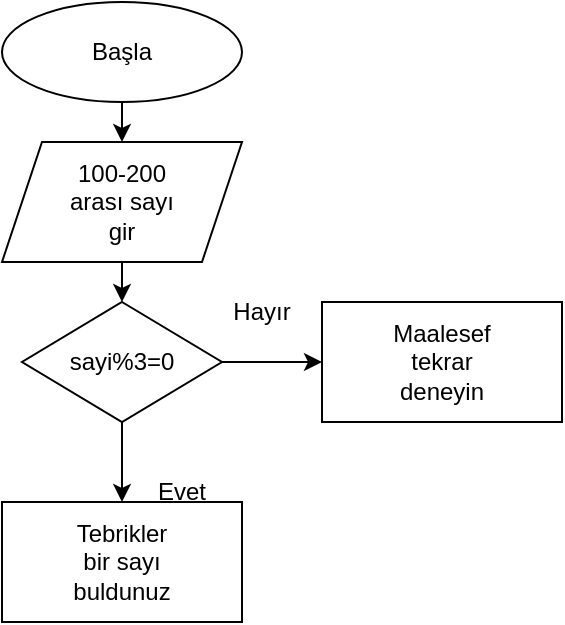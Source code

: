 <mxfile version="22.0.3" type="device">
  <diagram name="Sayfa -1" id="8xxCAztSG4lIxdELDiRu">
    <mxGraphModel dx="864" dy="516" grid="1" gridSize="10" guides="1" tooltips="1" connect="1" arrows="1" fold="1" page="1" pageScale="1" pageWidth="827" pageHeight="1169" math="0" shadow="0">
      <root>
        <mxCell id="0" />
        <mxCell id="1" parent="0" />
        <mxCell id="D6ma8R-yIpLSAzAlkqqw-1" value="" style="ellipse;whiteSpace=wrap;html=1;fontStyle=1" vertex="1" parent="1">
          <mxGeometry x="170" y="70" width="120" height="50" as="geometry" />
        </mxCell>
        <mxCell id="D6ma8R-yIpLSAzAlkqqw-2" value="Başla" style="text;html=1;strokeColor=none;fillColor=none;align=center;verticalAlign=middle;whiteSpace=wrap;rounded=0;" vertex="1" parent="1">
          <mxGeometry x="200" y="80" width="60" height="30" as="geometry" />
        </mxCell>
        <mxCell id="D6ma8R-yIpLSAzAlkqqw-4" value="" style="endArrow=classic;html=1;rounded=0;exitX=0.5;exitY=1;exitDx=0;exitDy=0;" edge="1" parent="1" source="D6ma8R-yIpLSAzAlkqqw-1" target="D6ma8R-yIpLSAzAlkqqw-6">
          <mxGeometry width="50" height="50" relative="1" as="geometry">
            <mxPoint x="190" y="170" as="sourcePoint" />
            <mxPoint x="230" y="170" as="targetPoint" />
            <Array as="points" />
          </mxGeometry>
        </mxCell>
        <mxCell id="D6ma8R-yIpLSAzAlkqqw-6" value="" style="shape=parallelogram;perimeter=parallelogramPerimeter;whiteSpace=wrap;html=1;fixedSize=1;" vertex="1" parent="1">
          <mxGeometry x="170" y="140" width="120" height="60" as="geometry" />
        </mxCell>
        <mxCell id="D6ma8R-yIpLSAzAlkqqw-7" value="100-200 arası sayı gir" style="text;html=1;strokeColor=none;fillColor=none;align=center;verticalAlign=middle;whiteSpace=wrap;rounded=0;" vertex="1" parent="1">
          <mxGeometry x="200" y="155" width="60" height="30" as="geometry" />
        </mxCell>
        <mxCell id="D6ma8R-yIpLSAzAlkqqw-8" value="" style="endArrow=classic;html=1;rounded=0;exitX=0.5;exitY=1;exitDx=0;exitDy=0;" edge="1" parent="1" source="D6ma8R-yIpLSAzAlkqqw-6">
          <mxGeometry width="50" height="50" relative="1" as="geometry">
            <mxPoint x="380" y="290" as="sourcePoint" />
            <mxPoint x="230" y="220" as="targetPoint" />
            <Array as="points" />
          </mxGeometry>
        </mxCell>
        <mxCell id="D6ma8R-yIpLSAzAlkqqw-9" value="" style="rhombus;whiteSpace=wrap;html=1;" vertex="1" parent="1">
          <mxGeometry x="180" y="220" width="100" height="60" as="geometry" />
        </mxCell>
        <mxCell id="D6ma8R-yIpLSAzAlkqqw-10" value="sayi%3=0" style="text;html=1;strokeColor=none;fillColor=none;align=center;verticalAlign=middle;whiteSpace=wrap;rounded=0;" vertex="1" parent="1">
          <mxGeometry x="200" y="235" width="60" height="30" as="geometry" />
        </mxCell>
        <mxCell id="D6ma8R-yIpLSAzAlkqqw-11" value="" style="endArrow=classic;html=1;rounded=0;exitX=0.5;exitY=1;exitDx=0;exitDy=0;" edge="1" parent="1" source="D6ma8R-yIpLSAzAlkqqw-9">
          <mxGeometry width="50" height="50" relative="1" as="geometry">
            <mxPoint x="380" y="290" as="sourcePoint" />
            <mxPoint x="230" y="320" as="targetPoint" />
            <Array as="points" />
          </mxGeometry>
        </mxCell>
        <mxCell id="D6ma8R-yIpLSAzAlkqqw-12" value="Evet" style="text;html=1;strokeColor=none;fillColor=none;align=center;verticalAlign=middle;whiteSpace=wrap;rounded=0;" vertex="1" parent="1">
          <mxGeometry x="230" y="300" width="60" height="30" as="geometry" />
        </mxCell>
        <mxCell id="D6ma8R-yIpLSAzAlkqqw-13" value="" style="endArrow=classic;html=1;rounded=0;exitX=1;exitY=0.5;exitDx=0;exitDy=0;" edge="1" parent="1" source="D6ma8R-yIpLSAzAlkqqw-9">
          <mxGeometry width="50" height="50" relative="1" as="geometry">
            <mxPoint x="380" y="290" as="sourcePoint" />
            <mxPoint x="330" y="250" as="targetPoint" />
          </mxGeometry>
        </mxCell>
        <mxCell id="D6ma8R-yIpLSAzAlkqqw-14" value="Hayır" style="text;html=1;strokeColor=none;fillColor=none;align=center;verticalAlign=middle;whiteSpace=wrap;rounded=0;" vertex="1" parent="1">
          <mxGeometry x="270" y="210" width="60" height="30" as="geometry" />
        </mxCell>
        <mxCell id="D6ma8R-yIpLSAzAlkqqw-15" value="" style="rounded=0;whiteSpace=wrap;html=1;" vertex="1" parent="1">
          <mxGeometry x="330" y="220" width="120" height="60" as="geometry" />
        </mxCell>
        <mxCell id="D6ma8R-yIpLSAzAlkqqw-16" value="" style="rounded=0;whiteSpace=wrap;html=1;" vertex="1" parent="1">
          <mxGeometry x="170" y="320" width="120" height="60" as="geometry" />
        </mxCell>
        <mxCell id="D6ma8R-yIpLSAzAlkqqw-17" value="Tebrikler bir sayı buldunuz" style="text;html=1;strokeColor=none;fillColor=none;align=center;verticalAlign=middle;whiteSpace=wrap;rounded=0;" vertex="1" parent="1">
          <mxGeometry x="200" y="335" width="60" height="30" as="geometry" />
        </mxCell>
        <mxCell id="D6ma8R-yIpLSAzAlkqqw-18" value="Maalesef tekrar deneyin" style="text;html=1;strokeColor=none;fillColor=none;align=center;verticalAlign=middle;whiteSpace=wrap;rounded=0;" vertex="1" parent="1">
          <mxGeometry x="360" y="235" width="60" height="30" as="geometry" />
        </mxCell>
      </root>
    </mxGraphModel>
  </diagram>
</mxfile>
